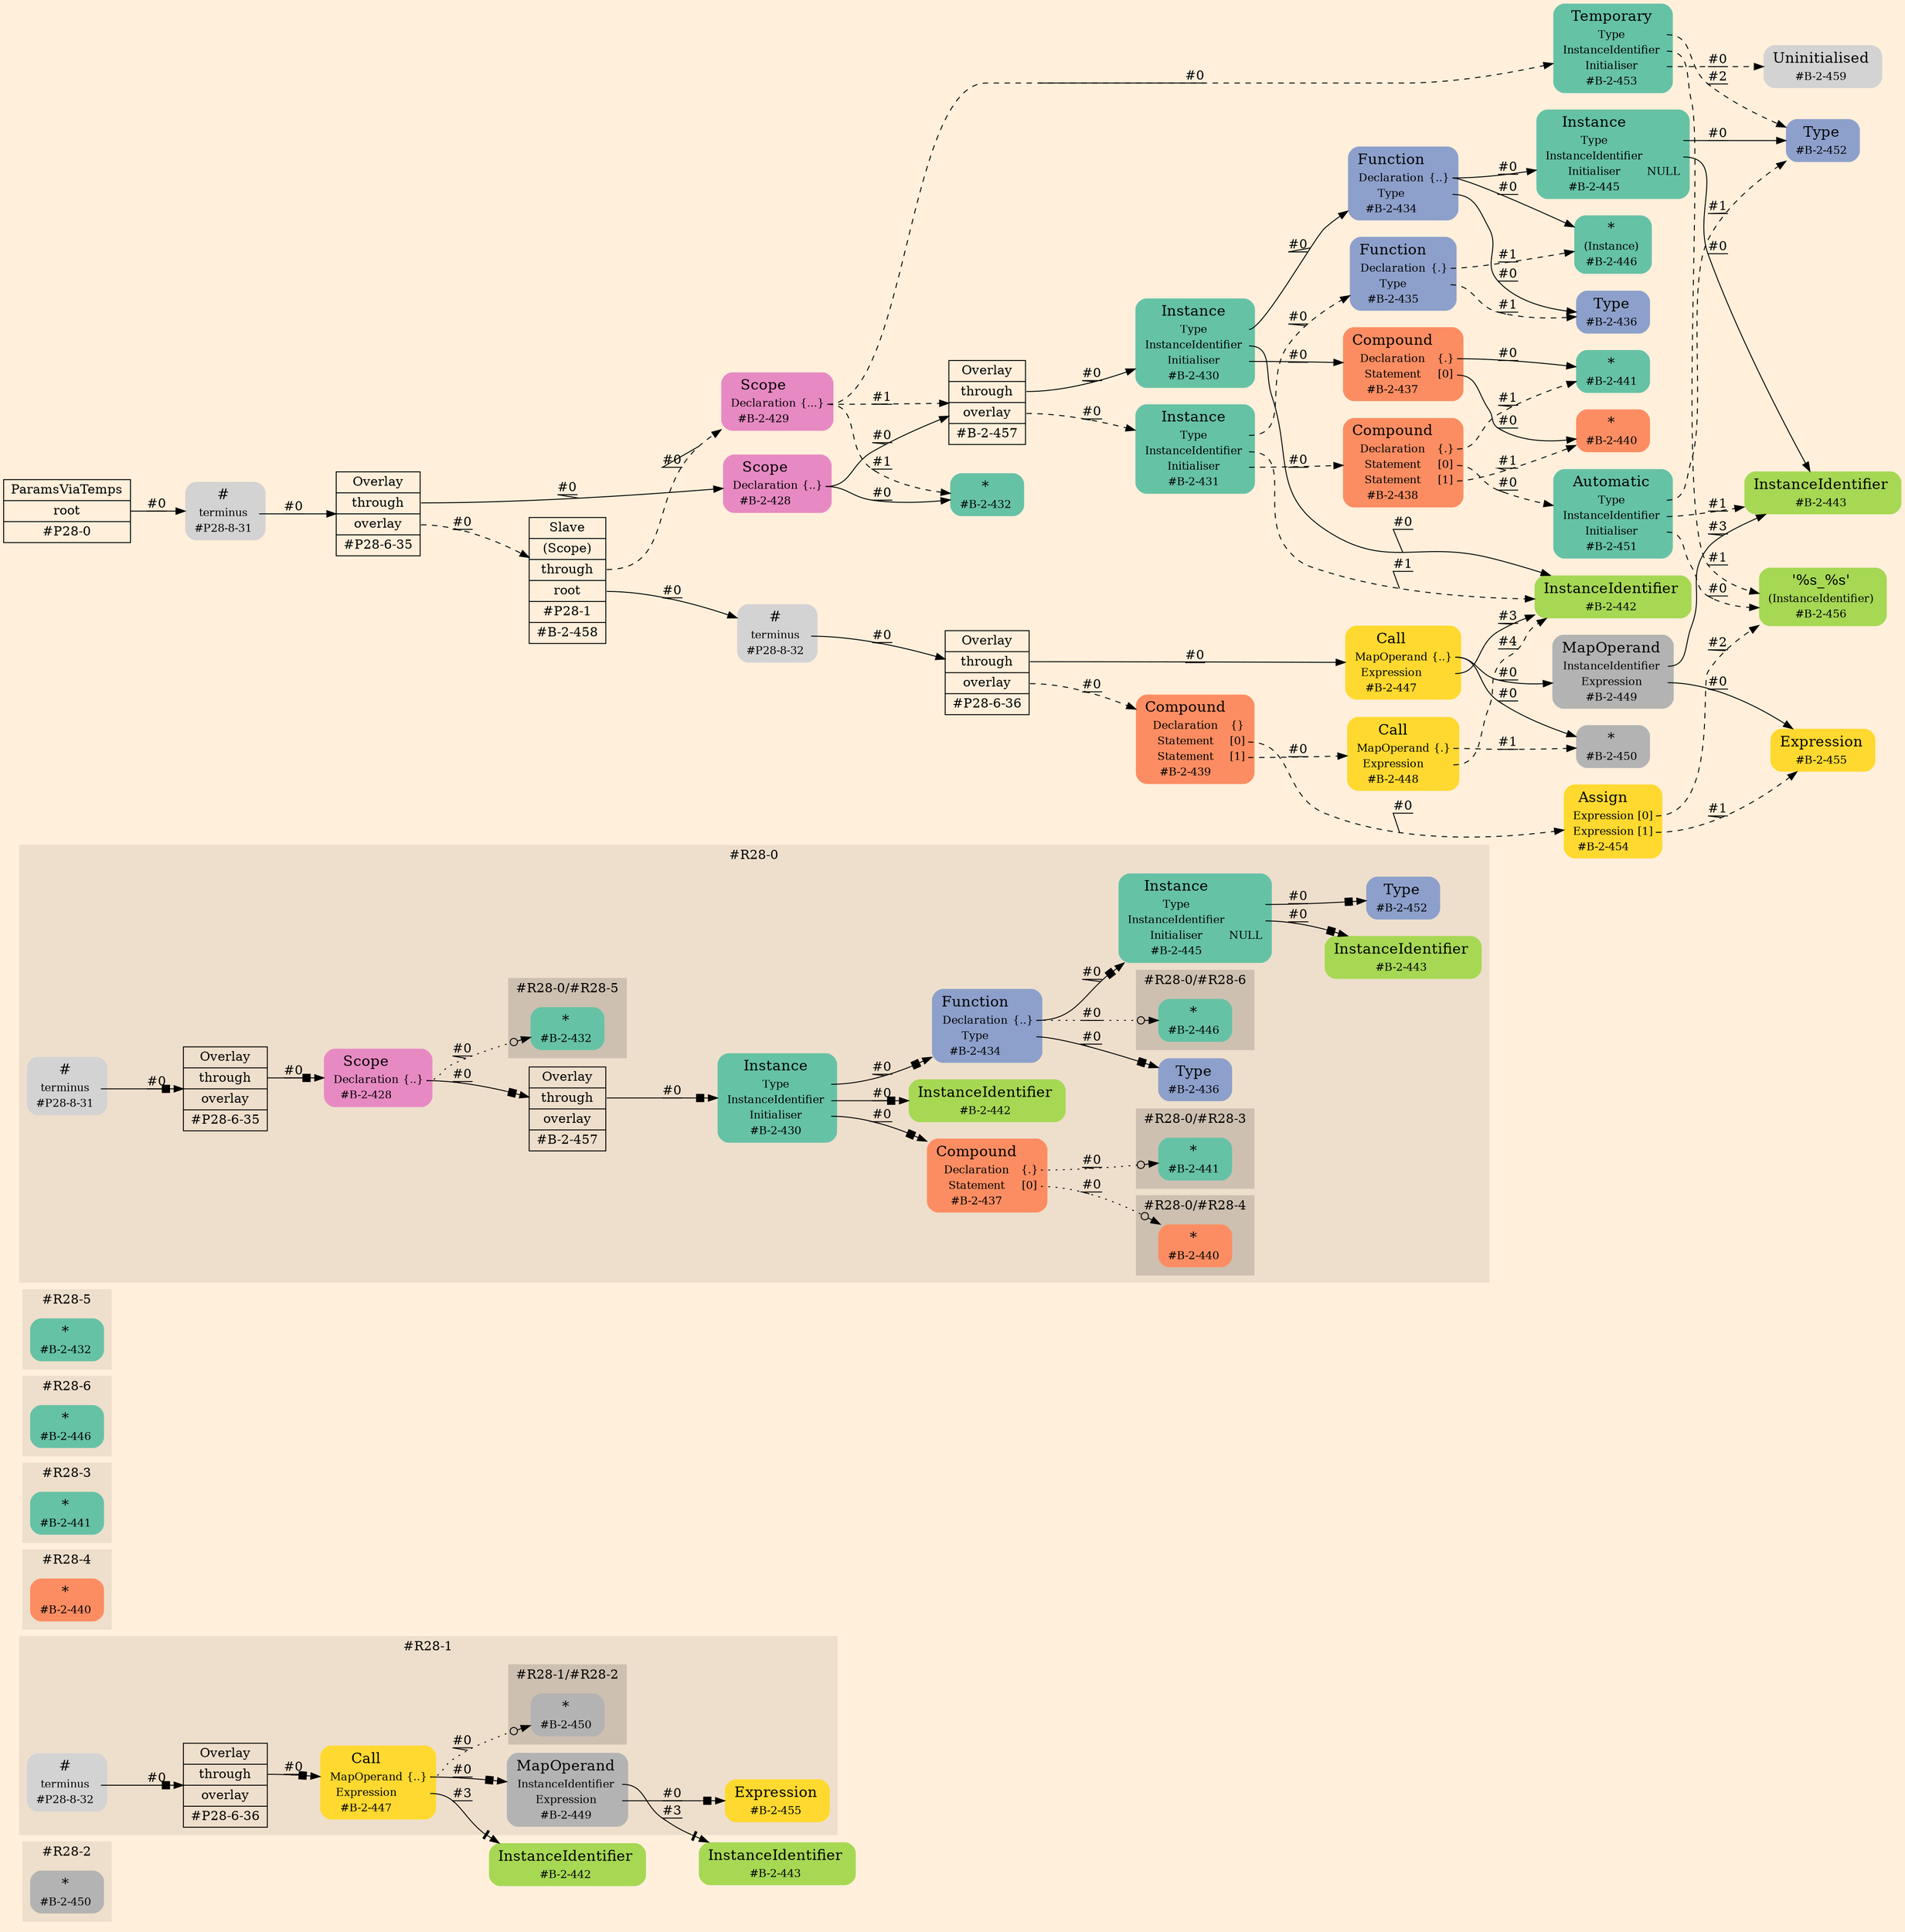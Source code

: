 digraph Inferno {
graph [
    rankdir = "LR"
    bgcolor = antiquewhite1
    color = black
    fontcolor = black
];
node [
];
// -------------------- figure #R28-2 --------------------
subgraph "cluster#R28-2" {
    label = "#R28-2"
    style = "filled"
    color = antiquewhite2
    "#R28-2/#B-2-450" [
        shape = "plaintext"
        fillcolor = "/set28/8"
        label = <<TABLE BORDER="0" CELLBORDER="0" CELLSPACING="0">
         <TR><TD><FONT POINT-SIZE="16.0">*</FONT></TD><TD></TD></TR>
         <TR><TD>#B-2-450</TD><TD PORT="port0"></TD></TR>
        </TABLE>>
        style = "rounded,filled"
        fontsize = "12"
    ];
    
}


// -------------------- figure #R28-1 --------------------
"#R28-1/#B-2-443" [
    shape = "plaintext"
    fillcolor = "/set28/5"
    label = <<TABLE BORDER="0" CELLBORDER="0" CELLSPACING="0">
     <TR><TD><FONT POINT-SIZE="16.0">InstanceIdentifier</FONT></TD><TD></TD></TR>
     <TR><TD>#B-2-443</TD><TD PORT="port0"></TD></TR>
    </TABLE>>
    style = "rounded,filled"
    fontsize = "12"
];

"#R28-1/#B-2-442" [
    shape = "plaintext"
    fillcolor = "/set28/5"
    label = <<TABLE BORDER="0" CELLBORDER="0" CELLSPACING="0">
     <TR><TD><FONT POINT-SIZE="16.0">InstanceIdentifier</FONT></TD><TD></TD></TR>
     <TR><TD>#B-2-442</TD><TD PORT="port0"></TD></TR>
    </TABLE>>
    style = "rounded,filled"
    fontsize = "12"
];

subgraph "cluster#R28-1" {
    label = "#R28-1"
    style = "filled"
    color = antiquewhite2
    "#R28-1/#B-2-447" [
        shape = "plaintext"
        fillcolor = "/set28/6"
        label = <<TABLE BORDER="0" CELLBORDER="0" CELLSPACING="0">
         <TR><TD><FONT POINT-SIZE="16.0">Call</FONT></TD><TD></TD></TR>
         <TR><TD>MapOperand</TD><TD PORT="port0">{..}</TD></TR>
         <TR><TD>Expression</TD><TD PORT="port1"></TD></TR>
         <TR><TD>#B-2-447</TD><TD PORT="port2"></TD></TR>
        </TABLE>>
        style = "rounded,filled"
        fontsize = "12"
    ];
    
    "#R28-1/#P28-8-32" [
        shape = "plaintext"
        label = <<TABLE BORDER="0" CELLBORDER="0" CELLSPACING="0">
         <TR><TD><FONT POINT-SIZE="16.0">#</FONT></TD><TD></TD></TR>
         <TR><TD>terminus</TD><TD PORT="port0"></TD></TR>
         <TR><TD>#P28-8-32</TD><TD PORT="port1"></TD></TR>
        </TABLE>>
        style = "rounded,filled"
        fontsize = "12"
    ];
    
    "#R28-1/#B-2-455" [
        shape = "plaintext"
        fillcolor = "/set28/6"
        label = <<TABLE BORDER="0" CELLBORDER="0" CELLSPACING="0">
         <TR><TD><FONT POINT-SIZE="16.0">Expression</FONT></TD><TD></TD></TR>
         <TR><TD>#B-2-455</TD><TD PORT="port0"></TD></TR>
        </TABLE>>
        style = "rounded,filled"
        fontsize = "12"
    ];
    
    "#R28-1/#B-2-449" [
        shape = "plaintext"
        fillcolor = "/set28/8"
        label = <<TABLE BORDER="0" CELLBORDER="0" CELLSPACING="0">
         <TR><TD><FONT POINT-SIZE="16.0">MapOperand</FONT></TD><TD></TD></TR>
         <TR><TD>InstanceIdentifier</TD><TD PORT="port0"></TD></TR>
         <TR><TD>Expression</TD><TD PORT="port1"></TD></TR>
         <TR><TD>#B-2-449</TD><TD PORT="port2"></TD></TR>
        </TABLE>>
        style = "rounded,filled"
        fontsize = "12"
    ];
    
    "#R28-1/#P28-6-36" [
        shape = "record"
        fillcolor = antiquewhite2
        label = "<fixed> Overlay | <port0> through | <port1> overlay | <port2> #P28-6-36"
        style = "filled"
        fontsize = "14"
        color = black
        fontcolor = black
    ];
    
    subgraph "cluster#R28-1/#R28-2" {
        label = "#R28-1/#R28-2"
        style = "filled"
        color = antiquewhite3
        "#R28-1/#0/#B-2-450" [
            shape = "plaintext"
            fillcolor = "/set28/8"
            label = <<TABLE BORDER="0" CELLBORDER="0" CELLSPACING="0">
             <TR><TD><FONT POINT-SIZE="16.0">*</FONT></TD><TD></TD></TR>
             <TR><TD>#B-2-450</TD><TD PORT="port0"></TD></TR>
            </TABLE>>
            style = "rounded,filled"
            fontsize = "12"
        ];
        
    }
    
}


// -------------------- figure #R28-4 --------------------
subgraph "cluster#R28-4" {
    label = "#R28-4"
    style = "filled"
    color = antiquewhite2
    "#R28-4/#B-2-440" [
        shape = "plaintext"
        fillcolor = "/set28/2"
        label = <<TABLE BORDER="0" CELLBORDER="0" CELLSPACING="0">
         <TR><TD><FONT POINT-SIZE="16.0">*</FONT></TD><TD></TD></TR>
         <TR><TD>#B-2-440</TD><TD PORT="port0"></TD></TR>
        </TABLE>>
        style = "rounded,filled"
        fontsize = "12"
    ];
    
}


// -------------------- figure #R28-3 --------------------
subgraph "cluster#R28-3" {
    label = "#R28-3"
    style = "filled"
    color = antiquewhite2
    "#R28-3/#B-2-441" [
        shape = "plaintext"
        fillcolor = "/set28/1"
        label = <<TABLE BORDER="0" CELLBORDER="0" CELLSPACING="0">
         <TR><TD><FONT POINT-SIZE="16.0">*</FONT></TD><TD></TD></TR>
         <TR><TD>#B-2-441</TD><TD PORT="port0"></TD></TR>
        </TABLE>>
        style = "rounded,filled"
        fontsize = "12"
    ];
    
}


// -------------------- figure #R28-6 --------------------
subgraph "cluster#R28-6" {
    label = "#R28-6"
    style = "filled"
    color = antiquewhite2
    "#R28-6/#B-2-446" [
        shape = "plaintext"
        fillcolor = "/set28/1"
        label = <<TABLE BORDER="0" CELLBORDER="0" CELLSPACING="0">
         <TR><TD><FONT POINT-SIZE="16.0">*</FONT></TD><TD></TD></TR>
         <TR><TD>#B-2-446</TD><TD PORT="port0"></TD></TR>
        </TABLE>>
        style = "rounded,filled"
        fontsize = "12"
    ];
    
}


// -------------------- figure #R28-5 --------------------
subgraph "cluster#R28-5" {
    label = "#R28-5"
    style = "filled"
    color = antiquewhite2
    "#R28-5/#B-2-432" [
        shape = "plaintext"
        fillcolor = "/set28/1"
        label = <<TABLE BORDER="0" CELLBORDER="0" CELLSPACING="0">
         <TR><TD><FONT POINT-SIZE="16.0">*</FONT></TD><TD></TD></TR>
         <TR><TD>#B-2-432</TD><TD PORT="port0"></TD></TR>
        </TABLE>>
        style = "rounded,filled"
        fontsize = "12"
    ];
    
}


// -------------------- figure #R28-0 --------------------
subgraph "cluster#R28-0" {
    label = "#R28-0"
    style = "filled"
    color = antiquewhite2
    "#R28-0/#B-2-452" [
        shape = "plaintext"
        fillcolor = "/set28/3"
        label = <<TABLE BORDER="0" CELLBORDER="0" CELLSPACING="0">
         <TR><TD><FONT POINT-SIZE="16.0">Type</FONT></TD><TD></TD></TR>
         <TR><TD>#B-2-452</TD><TD PORT="port0"></TD></TR>
        </TABLE>>
        style = "rounded,filled"
        fontsize = "12"
    ];
    
    "#R28-0/#B-2-443" [
        shape = "plaintext"
        fillcolor = "/set28/5"
        label = <<TABLE BORDER="0" CELLBORDER="0" CELLSPACING="0">
         <TR><TD><FONT POINT-SIZE="16.0">InstanceIdentifier</FONT></TD><TD></TD></TR>
         <TR><TD>#B-2-443</TD><TD PORT="port0"></TD></TR>
        </TABLE>>
        style = "rounded,filled"
        fontsize = "12"
    ];
    
    "#R28-0/#B-2-430" [
        shape = "plaintext"
        fillcolor = "/set28/1"
        label = <<TABLE BORDER="0" CELLBORDER="0" CELLSPACING="0">
         <TR><TD><FONT POINT-SIZE="16.0">Instance</FONT></TD><TD></TD></TR>
         <TR><TD>Type</TD><TD PORT="port0"></TD></TR>
         <TR><TD>InstanceIdentifier</TD><TD PORT="port1"></TD></TR>
         <TR><TD>Initialiser</TD><TD PORT="port2"></TD></TR>
         <TR><TD>#B-2-430</TD><TD PORT="port3"></TD></TR>
        </TABLE>>
        style = "rounded,filled"
        fontsize = "12"
    ];
    
    "#R28-0/#P28-8-31" [
        shape = "plaintext"
        label = <<TABLE BORDER="0" CELLBORDER="0" CELLSPACING="0">
         <TR><TD><FONT POINT-SIZE="16.0">#</FONT></TD><TD></TD></TR>
         <TR><TD>terminus</TD><TD PORT="port0"></TD></TR>
         <TR><TD>#P28-8-31</TD><TD PORT="port1"></TD></TR>
        </TABLE>>
        style = "rounded,filled"
        fontsize = "12"
    ];
    
    "#R28-0/#B-2-457" [
        shape = "record"
        fillcolor = antiquewhite2
        label = "<fixed> Overlay | <port0> through | <port1> overlay | <port2> #B-2-457"
        style = "filled"
        fontsize = "14"
        color = black
        fontcolor = black
    ];
    
    "#R28-0/#P28-6-35" [
        shape = "record"
        fillcolor = antiquewhite2
        label = "<fixed> Overlay | <port0> through | <port1> overlay | <port2> #P28-6-35"
        style = "filled"
        fontsize = "14"
        color = black
        fontcolor = black
    ];
    
    "#R28-0/#B-2-442" [
        shape = "plaintext"
        fillcolor = "/set28/5"
        label = <<TABLE BORDER="0" CELLBORDER="0" CELLSPACING="0">
         <TR><TD><FONT POINT-SIZE="16.0">InstanceIdentifier</FONT></TD><TD></TD></TR>
         <TR><TD>#B-2-442</TD><TD PORT="port0"></TD></TR>
        </TABLE>>
        style = "rounded,filled"
        fontsize = "12"
    ];
    
    "#R28-0/#B-2-437" [
        shape = "plaintext"
        fillcolor = "/set28/2"
        label = <<TABLE BORDER="0" CELLBORDER="0" CELLSPACING="0">
         <TR><TD><FONT POINT-SIZE="16.0">Compound</FONT></TD><TD></TD></TR>
         <TR><TD>Declaration</TD><TD PORT="port0">{.}</TD></TR>
         <TR><TD>Statement</TD><TD PORT="port1">[0]</TD></TR>
         <TR><TD>#B-2-437</TD><TD PORT="port2"></TD></TR>
        </TABLE>>
        style = "rounded,filled"
        fontsize = "12"
    ];
    
    "#R28-0/#B-2-428" [
        shape = "plaintext"
        fillcolor = "/set28/4"
        label = <<TABLE BORDER="0" CELLBORDER="0" CELLSPACING="0">
         <TR><TD><FONT POINT-SIZE="16.0">Scope</FONT></TD><TD></TD></TR>
         <TR><TD>Declaration</TD><TD PORT="port0">{..}</TD></TR>
         <TR><TD>#B-2-428</TD><TD PORT="port1"></TD></TR>
        </TABLE>>
        style = "rounded,filled"
        fontsize = "12"
    ];
    
    "#R28-0/#B-2-434" [
        shape = "plaintext"
        fillcolor = "/set28/3"
        label = <<TABLE BORDER="0" CELLBORDER="0" CELLSPACING="0">
         <TR><TD><FONT POINT-SIZE="16.0">Function</FONT></TD><TD></TD></TR>
         <TR><TD>Declaration</TD><TD PORT="port0">{..}</TD></TR>
         <TR><TD>Type</TD><TD PORT="port1"></TD></TR>
         <TR><TD>#B-2-434</TD><TD PORT="port2"></TD></TR>
        </TABLE>>
        style = "rounded,filled"
        fontsize = "12"
    ];
    
    "#R28-0/#B-2-436" [
        shape = "plaintext"
        fillcolor = "/set28/3"
        label = <<TABLE BORDER="0" CELLBORDER="0" CELLSPACING="0">
         <TR><TD><FONT POINT-SIZE="16.0">Type</FONT></TD><TD></TD></TR>
         <TR><TD>#B-2-436</TD><TD PORT="port0"></TD></TR>
        </TABLE>>
        style = "rounded,filled"
        fontsize = "12"
    ];
    
    "#R28-0/#B-2-445" [
        shape = "plaintext"
        fillcolor = "/set28/1"
        label = <<TABLE BORDER="0" CELLBORDER="0" CELLSPACING="0">
         <TR><TD><FONT POINT-SIZE="16.0">Instance</FONT></TD><TD></TD></TR>
         <TR><TD>Type</TD><TD PORT="port0"></TD></TR>
         <TR><TD>InstanceIdentifier</TD><TD PORT="port1"></TD></TR>
         <TR><TD>Initialiser</TD><TD PORT="port2">NULL</TD></TR>
         <TR><TD>#B-2-445</TD><TD PORT="port3"></TD></TR>
        </TABLE>>
        style = "rounded,filled"
        fontsize = "12"
    ];
    
    subgraph "cluster#R28-0/#R28-5" {
        label = "#R28-0/#R28-5"
        style = "filled"
        color = antiquewhite3
        "#R28-0/#0/#B-2-432" [
            shape = "plaintext"
            fillcolor = "/set28/1"
            label = <<TABLE BORDER="0" CELLBORDER="0" CELLSPACING="0">
             <TR><TD><FONT POINT-SIZE="16.0">*</FONT></TD><TD></TD></TR>
             <TR><TD>#B-2-432</TD><TD PORT="port0"></TD></TR>
            </TABLE>>
            style = "rounded,filled"
            fontsize = "12"
        ];
        
    }
    
    subgraph "cluster#R28-0/#R28-6" {
        label = "#R28-0/#R28-6"
        style = "filled"
        color = antiquewhite3
        "#R28-0/#0/#B-2-446" [
            shape = "plaintext"
            fillcolor = "/set28/1"
            label = <<TABLE BORDER="0" CELLBORDER="0" CELLSPACING="0">
             <TR><TD><FONT POINT-SIZE="16.0">*</FONT></TD><TD></TD></TR>
             <TR><TD>#B-2-446</TD><TD PORT="port0"></TD></TR>
            </TABLE>>
            style = "rounded,filled"
            fontsize = "12"
        ];
        
    }
    
    subgraph "cluster#R28-0/#R28-3" {
        label = "#R28-0/#R28-3"
        style = "filled"
        color = antiquewhite3
        "#R28-0/#0/#B-2-441" [
            shape = "plaintext"
            fillcolor = "/set28/1"
            label = <<TABLE BORDER="0" CELLBORDER="0" CELLSPACING="0">
             <TR><TD><FONT POINT-SIZE="16.0">*</FONT></TD><TD></TD></TR>
             <TR><TD>#B-2-441</TD><TD PORT="port0"></TD></TR>
            </TABLE>>
            style = "rounded,filled"
            fontsize = "12"
        ];
        
    }
    
    subgraph "cluster#R28-0/#R28-4" {
        label = "#R28-0/#R28-4"
        style = "filled"
        color = antiquewhite3
        "#R28-0/#0/#B-2-440" [
            shape = "plaintext"
            fillcolor = "/set28/2"
            label = <<TABLE BORDER="0" CELLBORDER="0" CELLSPACING="0">
             <TR><TD><FONT POINT-SIZE="16.0">*</FONT></TD><TD></TD></TR>
             <TR><TD>#B-2-440</TD><TD PORT="port0"></TD></TR>
            </TABLE>>
            style = "rounded,filled"
            fontsize = "12"
        ];
        
    }
    
}


// -------------------- transformation figure --------------------
"CR#P28-0" [
    shape = "record"
    fillcolor = antiquewhite1
    label = "<fixed> ParamsViaTemps | <port0> root | <port1> #P28-0"
    style = "filled"
    fontsize = "14"
    color = black
    fontcolor = black
];

"#P28-8-31" [
    shape = "plaintext"
    label = <<TABLE BORDER="0" CELLBORDER="0" CELLSPACING="0">
     <TR><TD><FONT POINT-SIZE="16.0">#</FONT></TD><TD></TD></TR>
     <TR><TD>terminus</TD><TD PORT="port0"></TD></TR>
     <TR><TD>#P28-8-31</TD><TD PORT="port1"></TD></TR>
    </TABLE>>
    style = "rounded,filled"
    fontsize = "12"
];

"#P28-6-35" [
    shape = "record"
    fillcolor = antiquewhite1
    label = "<fixed> Overlay | <port0> through | <port1> overlay | <port2> #P28-6-35"
    style = "filled"
    fontsize = "14"
    color = black
    fontcolor = black
];

"#B-2-428" [
    shape = "plaintext"
    fillcolor = "/set28/4"
    label = <<TABLE BORDER="0" CELLBORDER="0" CELLSPACING="0">
     <TR><TD><FONT POINT-SIZE="16.0">Scope</FONT></TD><TD></TD></TR>
     <TR><TD>Declaration</TD><TD PORT="port0">{..}</TD></TR>
     <TR><TD>#B-2-428</TD><TD PORT="port1"></TD></TR>
    </TABLE>>
    style = "rounded,filled"
    fontsize = "12"
];

"#B-2-432" [
    shape = "plaintext"
    fillcolor = "/set28/1"
    label = <<TABLE BORDER="0" CELLBORDER="0" CELLSPACING="0">
     <TR><TD><FONT POINT-SIZE="16.0">*</FONT></TD><TD></TD></TR>
     <TR><TD>#B-2-432</TD><TD PORT="port0"></TD></TR>
    </TABLE>>
    style = "rounded,filled"
    fontsize = "12"
];

"#B-2-457" [
    shape = "record"
    fillcolor = antiquewhite1
    label = "<fixed> Overlay | <port0> through | <port1> overlay | <port2> #B-2-457"
    style = "filled"
    fontsize = "14"
    color = black
    fontcolor = black
];

"#B-2-430" [
    shape = "plaintext"
    fillcolor = "/set28/1"
    label = <<TABLE BORDER="0" CELLBORDER="0" CELLSPACING="0">
     <TR><TD><FONT POINT-SIZE="16.0">Instance</FONT></TD><TD></TD></TR>
     <TR><TD>Type</TD><TD PORT="port0"></TD></TR>
     <TR><TD>InstanceIdentifier</TD><TD PORT="port1"></TD></TR>
     <TR><TD>Initialiser</TD><TD PORT="port2"></TD></TR>
     <TR><TD>#B-2-430</TD><TD PORT="port3"></TD></TR>
    </TABLE>>
    style = "rounded,filled"
    fontsize = "12"
];

"#B-2-434" [
    shape = "plaintext"
    fillcolor = "/set28/3"
    label = <<TABLE BORDER="0" CELLBORDER="0" CELLSPACING="0">
     <TR><TD><FONT POINT-SIZE="16.0">Function</FONT></TD><TD></TD></TR>
     <TR><TD>Declaration</TD><TD PORT="port0">{..}</TD></TR>
     <TR><TD>Type</TD><TD PORT="port1"></TD></TR>
     <TR><TD>#B-2-434</TD><TD PORT="port2"></TD></TR>
    </TABLE>>
    style = "rounded,filled"
    fontsize = "12"
];

"#B-2-446" [
    shape = "plaintext"
    fillcolor = "/set28/1"
    label = <<TABLE BORDER="0" CELLBORDER="0" CELLSPACING="0">
     <TR><TD><FONT POINT-SIZE="16.0">*</FONT></TD><TD></TD></TR>
     <TR><TD>(Instance)</TD><TD PORT="port0"></TD></TR>
     <TR><TD>#B-2-446</TD><TD PORT="port1"></TD></TR>
    </TABLE>>
    style = "rounded,filled"
    fontsize = "12"
];

"#B-2-445" [
    shape = "plaintext"
    fillcolor = "/set28/1"
    label = <<TABLE BORDER="0" CELLBORDER="0" CELLSPACING="0">
     <TR><TD><FONT POINT-SIZE="16.0">Instance</FONT></TD><TD></TD></TR>
     <TR><TD>Type</TD><TD PORT="port0"></TD></TR>
     <TR><TD>InstanceIdentifier</TD><TD PORT="port1"></TD></TR>
     <TR><TD>Initialiser</TD><TD PORT="port2">NULL</TD></TR>
     <TR><TD>#B-2-445</TD><TD PORT="port3"></TD></TR>
    </TABLE>>
    style = "rounded,filled"
    fontsize = "12"
];

"#B-2-452" [
    shape = "plaintext"
    fillcolor = "/set28/3"
    label = <<TABLE BORDER="0" CELLBORDER="0" CELLSPACING="0">
     <TR><TD><FONT POINT-SIZE="16.0">Type</FONT></TD><TD></TD></TR>
     <TR><TD>#B-2-452</TD><TD PORT="port0"></TD></TR>
    </TABLE>>
    style = "rounded,filled"
    fontsize = "12"
];

"#B-2-443" [
    shape = "plaintext"
    fillcolor = "/set28/5"
    label = <<TABLE BORDER="0" CELLBORDER="0" CELLSPACING="0">
     <TR><TD><FONT POINT-SIZE="16.0">InstanceIdentifier</FONT></TD><TD></TD></TR>
     <TR><TD>#B-2-443</TD><TD PORT="port0"></TD></TR>
    </TABLE>>
    style = "rounded,filled"
    fontsize = "12"
];

"#B-2-436" [
    shape = "plaintext"
    fillcolor = "/set28/3"
    label = <<TABLE BORDER="0" CELLBORDER="0" CELLSPACING="0">
     <TR><TD><FONT POINT-SIZE="16.0">Type</FONT></TD><TD></TD></TR>
     <TR><TD>#B-2-436</TD><TD PORT="port0"></TD></TR>
    </TABLE>>
    style = "rounded,filled"
    fontsize = "12"
];

"#B-2-442" [
    shape = "plaintext"
    fillcolor = "/set28/5"
    label = <<TABLE BORDER="0" CELLBORDER="0" CELLSPACING="0">
     <TR><TD><FONT POINT-SIZE="16.0">InstanceIdentifier</FONT></TD><TD></TD></TR>
     <TR><TD>#B-2-442</TD><TD PORT="port0"></TD></TR>
    </TABLE>>
    style = "rounded,filled"
    fontsize = "12"
];

"#B-2-437" [
    shape = "plaintext"
    fillcolor = "/set28/2"
    label = <<TABLE BORDER="0" CELLBORDER="0" CELLSPACING="0">
     <TR><TD><FONT POINT-SIZE="16.0">Compound</FONT></TD><TD></TD></TR>
     <TR><TD>Declaration</TD><TD PORT="port0">{.}</TD></TR>
     <TR><TD>Statement</TD><TD PORT="port1">[0]</TD></TR>
     <TR><TD>#B-2-437</TD><TD PORT="port2"></TD></TR>
    </TABLE>>
    style = "rounded,filled"
    fontsize = "12"
];

"#B-2-441" [
    shape = "plaintext"
    fillcolor = "/set28/1"
    label = <<TABLE BORDER="0" CELLBORDER="0" CELLSPACING="0">
     <TR><TD><FONT POINT-SIZE="16.0">*</FONT></TD><TD></TD></TR>
     <TR><TD>#B-2-441</TD><TD PORT="port0"></TD></TR>
    </TABLE>>
    style = "rounded,filled"
    fontsize = "12"
];

"#B-2-440" [
    shape = "plaintext"
    fillcolor = "/set28/2"
    label = <<TABLE BORDER="0" CELLBORDER="0" CELLSPACING="0">
     <TR><TD><FONT POINT-SIZE="16.0">*</FONT></TD><TD></TD></TR>
     <TR><TD>#B-2-440</TD><TD PORT="port0"></TD></TR>
    </TABLE>>
    style = "rounded,filled"
    fontsize = "12"
];

"#B-2-431" [
    shape = "plaintext"
    fillcolor = "/set28/1"
    label = <<TABLE BORDER="0" CELLBORDER="0" CELLSPACING="0">
     <TR><TD><FONT POINT-SIZE="16.0">Instance</FONT></TD><TD></TD></TR>
     <TR><TD>Type</TD><TD PORT="port0"></TD></TR>
     <TR><TD>InstanceIdentifier</TD><TD PORT="port1"></TD></TR>
     <TR><TD>Initialiser</TD><TD PORT="port2"></TD></TR>
     <TR><TD>#B-2-431</TD><TD PORT="port3"></TD></TR>
    </TABLE>>
    style = "rounded,filled"
    fontsize = "12"
];

"#B-2-435" [
    shape = "plaintext"
    fillcolor = "/set28/3"
    label = <<TABLE BORDER="0" CELLBORDER="0" CELLSPACING="0">
     <TR><TD><FONT POINT-SIZE="16.0">Function</FONT></TD><TD></TD></TR>
     <TR><TD>Declaration</TD><TD PORT="port0">{.}</TD></TR>
     <TR><TD>Type</TD><TD PORT="port1"></TD></TR>
     <TR><TD>#B-2-435</TD><TD PORT="port2"></TD></TR>
    </TABLE>>
    style = "rounded,filled"
    fontsize = "12"
];

"#B-2-438" [
    shape = "plaintext"
    fillcolor = "/set28/2"
    label = <<TABLE BORDER="0" CELLBORDER="0" CELLSPACING="0">
     <TR><TD><FONT POINT-SIZE="16.0">Compound</FONT></TD><TD></TD></TR>
     <TR><TD>Declaration</TD><TD PORT="port0">{.}</TD></TR>
     <TR><TD>Statement</TD><TD PORT="port1">[0]</TD></TR>
     <TR><TD>Statement</TD><TD PORT="port2">[1]</TD></TR>
     <TR><TD>#B-2-438</TD><TD PORT="port3"></TD></TR>
    </TABLE>>
    style = "rounded,filled"
    fontsize = "12"
];

"#B-2-451" [
    shape = "plaintext"
    fillcolor = "/set28/1"
    label = <<TABLE BORDER="0" CELLBORDER="0" CELLSPACING="0">
     <TR><TD><FONT POINT-SIZE="16.0">Automatic</FONT></TD><TD></TD></TR>
     <TR><TD>Type</TD><TD PORT="port0"></TD></TR>
     <TR><TD>InstanceIdentifier</TD><TD PORT="port1"></TD></TR>
     <TR><TD>Initialiser</TD><TD PORT="port2"></TD></TR>
     <TR><TD>#B-2-451</TD><TD PORT="port3"></TD></TR>
    </TABLE>>
    style = "rounded,filled"
    fontsize = "12"
];

"#B-2-456" [
    shape = "plaintext"
    fillcolor = "/set28/5"
    label = <<TABLE BORDER="0" CELLBORDER="0" CELLSPACING="0">
     <TR><TD><FONT POINT-SIZE="16.0">'%s_%s'</FONT></TD><TD></TD></TR>
     <TR><TD>(InstanceIdentifier)</TD><TD PORT="port0"></TD></TR>
     <TR><TD>#B-2-456</TD><TD PORT="port1"></TD></TR>
    </TABLE>>
    style = "rounded,filled"
    fontsize = "12"
];

"#B-2-458" [
    shape = "record"
    fillcolor = antiquewhite1
    label = "<fixed> Slave | <port0> (Scope) | <port1> through | <port2> root | <port3> #P28-1 | <port4> #B-2-458"
    style = "filled"
    fontsize = "14"
    color = black
    fontcolor = black
];

"#B-2-429" [
    shape = "plaintext"
    fillcolor = "/set28/4"
    label = <<TABLE BORDER="0" CELLBORDER="0" CELLSPACING="0">
     <TR><TD><FONT POINT-SIZE="16.0">Scope</FONT></TD><TD></TD></TR>
     <TR><TD>Declaration</TD><TD PORT="port0">{...}</TD></TR>
     <TR><TD>#B-2-429</TD><TD PORT="port1"></TD></TR>
    </TABLE>>
    style = "rounded,filled"
    fontsize = "12"
];

"#B-2-453" [
    shape = "plaintext"
    fillcolor = "/set28/1"
    label = <<TABLE BORDER="0" CELLBORDER="0" CELLSPACING="0">
     <TR><TD><FONT POINT-SIZE="16.0">Temporary</FONT></TD><TD></TD></TR>
     <TR><TD>Type</TD><TD PORT="port0"></TD></TR>
     <TR><TD>InstanceIdentifier</TD><TD PORT="port1"></TD></TR>
     <TR><TD>Initialiser</TD><TD PORT="port2"></TD></TR>
     <TR><TD>#B-2-453</TD><TD PORT="port3"></TD></TR>
    </TABLE>>
    style = "rounded,filled"
    fontsize = "12"
];

"#B-2-459" [
    shape = "plaintext"
    label = <<TABLE BORDER="0" CELLBORDER="0" CELLSPACING="0">
     <TR><TD><FONT POINT-SIZE="16.0">Uninitialised</FONT></TD><TD></TD></TR>
     <TR><TD>#B-2-459</TD><TD PORT="port0"></TD></TR>
    </TABLE>>
    style = "rounded,filled"
    fontsize = "12"
];

"#P28-8-32" [
    shape = "plaintext"
    label = <<TABLE BORDER="0" CELLBORDER="0" CELLSPACING="0">
     <TR><TD><FONT POINT-SIZE="16.0">#</FONT></TD><TD></TD></TR>
     <TR><TD>terminus</TD><TD PORT="port0"></TD></TR>
     <TR><TD>#P28-8-32</TD><TD PORT="port1"></TD></TR>
    </TABLE>>
    style = "rounded,filled"
    fontsize = "12"
];

"#P28-6-36" [
    shape = "record"
    fillcolor = antiquewhite1
    label = "<fixed> Overlay | <port0> through | <port1> overlay | <port2> #P28-6-36"
    style = "filled"
    fontsize = "14"
    color = black
    fontcolor = black
];

"#B-2-447" [
    shape = "plaintext"
    fillcolor = "/set28/6"
    label = <<TABLE BORDER="0" CELLBORDER="0" CELLSPACING="0">
     <TR><TD><FONT POINT-SIZE="16.0">Call</FONT></TD><TD></TD></TR>
     <TR><TD>MapOperand</TD><TD PORT="port0">{..}</TD></TR>
     <TR><TD>Expression</TD><TD PORT="port1"></TD></TR>
     <TR><TD>#B-2-447</TD><TD PORT="port2"></TD></TR>
    </TABLE>>
    style = "rounded,filled"
    fontsize = "12"
];

"#B-2-450" [
    shape = "plaintext"
    fillcolor = "/set28/8"
    label = <<TABLE BORDER="0" CELLBORDER="0" CELLSPACING="0">
     <TR><TD><FONT POINT-SIZE="16.0">*</FONT></TD><TD></TD></TR>
     <TR><TD>#B-2-450</TD><TD PORT="port0"></TD></TR>
    </TABLE>>
    style = "rounded,filled"
    fontsize = "12"
];

"#B-2-449" [
    shape = "plaintext"
    fillcolor = "/set28/8"
    label = <<TABLE BORDER="0" CELLBORDER="0" CELLSPACING="0">
     <TR><TD><FONT POINT-SIZE="16.0">MapOperand</FONT></TD><TD></TD></TR>
     <TR><TD>InstanceIdentifier</TD><TD PORT="port0"></TD></TR>
     <TR><TD>Expression</TD><TD PORT="port1"></TD></TR>
     <TR><TD>#B-2-449</TD><TD PORT="port2"></TD></TR>
    </TABLE>>
    style = "rounded,filled"
    fontsize = "12"
];

"#B-2-455" [
    shape = "plaintext"
    fillcolor = "/set28/6"
    label = <<TABLE BORDER="0" CELLBORDER="0" CELLSPACING="0">
     <TR><TD><FONT POINT-SIZE="16.0">Expression</FONT></TD><TD></TD></TR>
     <TR><TD>#B-2-455</TD><TD PORT="port0"></TD></TR>
    </TABLE>>
    style = "rounded,filled"
    fontsize = "12"
];

"#B-2-439" [
    shape = "plaintext"
    fillcolor = "/set28/2"
    label = <<TABLE BORDER="0" CELLBORDER="0" CELLSPACING="0">
     <TR><TD><FONT POINT-SIZE="16.0">Compound</FONT></TD><TD></TD></TR>
     <TR><TD>Declaration</TD><TD PORT="port0">{}</TD></TR>
     <TR><TD>Statement</TD><TD PORT="port1">[0]</TD></TR>
     <TR><TD>Statement</TD><TD PORT="port2">[1]</TD></TR>
     <TR><TD>#B-2-439</TD><TD PORT="port3"></TD></TR>
    </TABLE>>
    style = "rounded,filled"
    fontsize = "12"
];

"#B-2-454" [
    shape = "plaintext"
    fillcolor = "/set28/6"
    label = <<TABLE BORDER="0" CELLBORDER="0" CELLSPACING="0">
     <TR><TD><FONT POINT-SIZE="16.0">Assign</FONT></TD><TD></TD></TR>
     <TR><TD>Expression</TD><TD PORT="port0">[0]</TD></TR>
     <TR><TD>Expression</TD><TD PORT="port1">[1]</TD></TR>
     <TR><TD>#B-2-454</TD><TD PORT="port2"></TD></TR>
    </TABLE>>
    style = "rounded,filled"
    fontsize = "12"
];

"#B-2-448" [
    shape = "plaintext"
    fillcolor = "/set28/6"
    label = <<TABLE BORDER="0" CELLBORDER="0" CELLSPACING="0">
     <TR><TD><FONT POINT-SIZE="16.0">Call</FONT></TD><TD></TD></TR>
     <TR><TD>MapOperand</TD><TD PORT="port0">{.}</TD></TR>
     <TR><TD>Expression</TD><TD PORT="port1"></TD></TR>
     <TR><TD>#B-2-448</TD><TD PORT="port2"></TD></TR>
    </TABLE>>
    style = "rounded,filled"
    fontsize = "12"
];



// -------------------- links --------------------
// links for block CR#P28-0
"CR#P28-0":port0 -> "#P28-8-31" [
    style="solid"
    label = "#0"
    decorate = true
    color = black
    fontcolor = black
];

// links for block #P28-8-31
"#P28-8-31":port0 -> "#P28-6-35" [
    style="solid"
    label = "#0"
    decorate = true
    color = black
    fontcolor = black
];

// links for block #P28-6-35
"#P28-6-35":port0 -> "#B-2-428" [
    style="solid"
    label = "#0"
    decorate = true
    color = black
    fontcolor = black
];

"#P28-6-35":port1 -> "#B-2-458" [
    style="dashed"
    label = "#0"
    decorate = true
    color = black
    fontcolor = black
];

// links for block #B-2-428
"#B-2-428":port0 -> "#B-2-432" [
    style="solid"
    label = "#0"
    decorate = true
    color = black
    fontcolor = black
];

"#B-2-428":port0 -> "#B-2-457" [
    style="solid"
    label = "#0"
    decorate = true
    color = black
    fontcolor = black
];

// links for block #B-2-432
// links for block #B-2-457
"#B-2-457":port0 -> "#B-2-430" [
    style="solid"
    label = "#0"
    decorate = true
    color = black
    fontcolor = black
];

"#B-2-457":port1 -> "#B-2-431" [
    style="dashed"
    label = "#0"
    decorate = true
    color = black
    fontcolor = black
];

// links for block #B-2-430
"#B-2-430":port0 -> "#B-2-434" [
    style="solid"
    label = "#0"
    decorate = true
    color = black
    fontcolor = black
];

"#B-2-430":port1 -> "#B-2-442" [
    style="solid"
    label = "#0"
    decorate = true
    color = black
    fontcolor = black
];

"#B-2-430":port2 -> "#B-2-437" [
    style="solid"
    label = "#0"
    decorate = true
    color = black
    fontcolor = black
];

// links for block #B-2-434
"#B-2-434":port0 -> "#B-2-446" [
    style="solid"
    label = "#0"
    decorate = true
    color = black
    fontcolor = black
];

"#B-2-434":port0 -> "#B-2-445" [
    style="solid"
    label = "#0"
    decorate = true
    color = black
    fontcolor = black
];

"#B-2-434":port1 -> "#B-2-436" [
    style="solid"
    label = "#0"
    decorate = true
    color = black
    fontcolor = black
];

// links for block #B-2-446
// links for block #B-2-445
"#B-2-445":port0 -> "#B-2-452" [
    style="solid"
    label = "#0"
    decorate = true
    color = black
    fontcolor = black
];

"#B-2-445":port1 -> "#B-2-443" [
    style="solid"
    label = "#0"
    decorate = true
    color = black
    fontcolor = black
];

// links for block #B-2-452
// links for block #B-2-443
// links for block #B-2-436
// links for block #B-2-442
// links for block #B-2-437
"#B-2-437":port0 -> "#B-2-441" [
    style="solid"
    label = "#0"
    decorate = true
    color = black
    fontcolor = black
];

"#B-2-437":port1 -> "#B-2-440" [
    style="solid"
    label = "#0"
    decorate = true
    color = black
    fontcolor = black
];

// links for block #B-2-441
// links for block #B-2-440
// links for block #B-2-431
"#B-2-431":port0 -> "#B-2-435" [
    style="dashed"
    label = "#0"
    decorate = true
    color = black
    fontcolor = black
];

"#B-2-431":port1 -> "#B-2-442" [
    style="dashed"
    label = "#1"
    decorate = true
    color = black
    fontcolor = black
];

"#B-2-431":port2 -> "#B-2-438" [
    style="dashed"
    label = "#0"
    decorate = true
    color = black
    fontcolor = black
];

// links for block #B-2-435
"#B-2-435":port0 -> "#B-2-446" [
    style="dashed"
    label = "#1"
    decorate = true
    color = black
    fontcolor = black
];

"#B-2-435":port1 -> "#B-2-436" [
    style="dashed"
    label = "#1"
    decorate = true
    color = black
    fontcolor = black
];

// links for block #B-2-438
"#B-2-438":port0 -> "#B-2-441" [
    style="dashed"
    label = "#1"
    decorate = true
    color = black
    fontcolor = black
];

"#B-2-438":port1 -> "#B-2-451" [
    style="dashed"
    label = "#0"
    decorate = true
    color = black
    fontcolor = black
];

"#B-2-438":port2 -> "#B-2-440" [
    style="dashed"
    label = "#1"
    decorate = true
    color = black
    fontcolor = black
];

// links for block #B-2-451
"#B-2-451":port0 -> "#B-2-452" [
    style="dashed"
    label = "#1"
    decorate = true
    color = black
    fontcolor = black
];

"#B-2-451":port1 -> "#B-2-443" [
    style="dashed"
    label = "#1"
    decorate = true
    color = black
    fontcolor = black
];

"#B-2-451":port2 -> "#B-2-456" [
    style="dashed"
    label = "#0"
    decorate = true
    color = black
    fontcolor = black
];

// links for block #B-2-456
// links for block #B-2-458
"#B-2-458":port1 -> "#B-2-429" [
    style="dashed"
    label = "#0"
    decorate = true
    color = black
    fontcolor = black
];

"#B-2-458":port2 -> "#P28-8-32" [
    style="solid"
    label = "#0"
    decorate = true
    color = black
    fontcolor = black
];

// links for block #B-2-429
"#B-2-429":port0 -> "#B-2-432" [
    style="dashed"
    label = "#1"
    decorate = true
    color = black
    fontcolor = black
];

"#B-2-429":port0 -> "#B-2-457" [
    style="dashed"
    label = "#1"
    decorate = true
    color = black
    fontcolor = black
];

"#B-2-429":port0 -> "#B-2-453" [
    style="dashed"
    label = "#0"
    decorate = true
    color = black
    fontcolor = black
];

// links for block #B-2-453
"#B-2-453":port0 -> "#B-2-452" [
    style="dashed"
    label = "#2"
    decorate = true
    color = black
    fontcolor = black
];

"#B-2-453":port1 -> "#B-2-456" [
    style="dashed"
    label = "#1"
    decorate = true
    color = black
    fontcolor = black
];

"#B-2-453":port2 -> "#B-2-459" [
    style="dashed"
    label = "#0"
    decorate = true
    color = black
    fontcolor = black
];

// links for block #B-2-459
// links for block #P28-8-32
"#P28-8-32":port0 -> "#P28-6-36" [
    style="solid"
    label = "#0"
    decorate = true
    color = black
    fontcolor = black
];

// links for block #P28-6-36
"#P28-6-36":port0 -> "#B-2-447" [
    style="solid"
    label = "#0"
    decorate = true
    color = black
    fontcolor = black
];

"#P28-6-36":port1 -> "#B-2-439" [
    style="dashed"
    label = "#0"
    decorate = true
    color = black
    fontcolor = black
];

// links for block #B-2-447
"#B-2-447":port0 -> "#B-2-450" [
    style="solid"
    label = "#0"
    decorate = true
    color = black
    fontcolor = black
];

"#B-2-447":port0 -> "#B-2-449" [
    style="solid"
    label = "#0"
    decorate = true
    color = black
    fontcolor = black
];

"#B-2-447":port1 -> "#B-2-442" [
    style="solid"
    label = "#3"
    decorate = true
    color = black
    fontcolor = black
];

// links for block #B-2-450
// links for block #B-2-449
"#B-2-449":port0 -> "#B-2-443" [
    style="solid"
    label = "#3"
    decorate = true
    color = black
    fontcolor = black
];

"#B-2-449":port1 -> "#B-2-455" [
    style="solid"
    label = "#0"
    decorate = true
    color = black
    fontcolor = black
];

// links for block #B-2-455
// links for block #B-2-439
"#B-2-439":port1 -> "#B-2-454" [
    style="dashed"
    label = "#0"
    decorate = true
    color = black
    fontcolor = black
];

"#B-2-439":port2 -> "#B-2-448" [
    style="dashed"
    label = "#0"
    decorate = true
    color = black
    fontcolor = black
];

// links for block #B-2-454
"#B-2-454":port0 -> "#B-2-456" [
    style="dashed"
    label = "#2"
    decorate = true
    color = black
    fontcolor = black
];

"#B-2-454":port1 -> "#B-2-455" [
    style="dashed"
    label = "#1"
    decorate = true
    color = black
    fontcolor = black
];

// links for block #B-2-448
"#B-2-448":port0 -> "#B-2-450" [
    style="dashed"
    label = "#1"
    decorate = true
    color = black
    fontcolor = black
];

"#B-2-448":port1 -> "#B-2-442" [
    style="dashed"
    label = "#4"
    decorate = true
    color = black
    fontcolor = black
];

// links for block #R28-0/#B-2-452
// links for block #R28-0/#B-2-443
// links for block #R28-0/#B-2-430
"#R28-0/#B-2-430":port0 -> "#R28-0/#B-2-434" [
    style="solid"
    arrowhead="normalnonebox"
    label = "#0"
    decorate = true
    color = black
    fontcolor = black
];

"#R28-0/#B-2-430":port1 -> "#R28-0/#B-2-442" [
    style="solid"
    arrowhead="normalnonebox"
    label = "#0"
    decorate = true
    color = black
    fontcolor = black
];

"#R28-0/#B-2-430":port2 -> "#R28-0/#B-2-437" [
    style="solid"
    arrowhead="normalnonebox"
    label = "#0"
    decorate = true
    color = black
    fontcolor = black
];

// links for block #R28-0/#P28-8-31
"#R28-0/#P28-8-31":port0 -> "#R28-0/#P28-6-35" [
    style="solid"
    arrowhead="normalnonebox"
    label = "#0"
    decorate = true
    color = black
    fontcolor = black
];

// links for block #R28-0/#B-2-457
"#R28-0/#B-2-457":port0 -> "#R28-0/#B-2-430" [
    style="solid"
    arrowhead="normalnonebox"
    label = "#0"
    decorate = true
    color = black
    fontcolor = black
];

// links for block #R28-0/#P28-6-35
"#R28-0/#P28-6-35":port0 -> "#R28-0/#B-2-428" [
    style="solid"
    arrowhead="normalnonebox"
    label = "#0"
    decorate = true
    color = black
    fontcolor = black
];

// links for block #R28-0/#B-2-442
// links for block #R28-0/#B-2-437
"#R28-0/#B-2-437":port0 -> "#R28-0/#0/#B-2-441" [
    style="dotted"
    arrowhead="normalnoneodot"
    label = "#0"
    decorate = true
    color = black
    fontcolor = black
];

"#R28-0/#B-2-437":port1 -> "#R28-0/#0/#B-2-440" [
    style="dotted"
    arrowhead="normalnoneodot"
    label = "#0"
    decorate = true
    color = black
    fontcolor = black
];

// links for block #R28-0/#B-2-428
"#R28-0/#B-2-428":port0 -> "#R28-0/#0/#B-2-432" [
    style="dotted"
    arrowhead="normalnoneodot"
    label = "#0"
    decorate = true
    color = black
    fontcolor = black
];

"#R28-0/#B-2-428":port0 -> "#R28-0/#B-2-457" [
    style="solid"
    arrowhead="normalnonebox"
    label = "#0"
    decorate = true
    color = black
    fontcolor = black
];

// links for block #R28-0/#B-2-434
"#R28-0/#B-2-434":port0 -> "#R28-0/#0/#B-2-446" [
    style="dotted"
    arrowhead="normalnoneodot"
    label = "#0"
    decorate = true
    color = black
    fontcolor = black
];

"#R28-0/#B-2-434":port0 -> "#R28-0/#B-2-445" [
    style="solid"
    arrowhead="normalnonebox"
    label = "#0"
    decorate = true
    color = black
    fontcolor = black
];

"#R28-0/#B-2-434":port1 -> "#R28-0/#B-2-436" [
    style="solid"
    arrowhead="normalnonebox"
    label = "#0"
    decorate = true
    color = black
    fontcolor = black
];

// links for block #R28-0/#B-2-436
// links for block #R28-0/#B-2-445
"#R28-0/#B-2-445":port0 -> "#R28-0/#B-2-452" [
    style="solid"
    arrowhead="normalnonebox"
    label = "#0"
    decorate = true
    color = black
    fontcolor = black
];

"#R28-0/#B-2-445":port1 -> "#R28-0/#B-2-443" [
    style="solid"
    arrowhead="normalnonebox"
    label = "#0"
    decorate = true
    color = black
    fontcolor = black
];

// links for block #R28-0/#0/#B-2-432
// links for block #R28-0/#0/#B-2-446
// links for block #R28-0/#0/#B-2-441
// links for block #R28-0/#0/#B-2-440
// links for block #R28-5/#B-2-432
// links for block #R28-6/#B-2-446
// links for block #R28-3/#B-2-441
// links for block #R28-4/#B-2-440
// links for block #R28-1/#B-2-443
// links for block #R28-1/#B-2-442
// links for block #R28-1/#B-2-447
"#R28-1/#B-2-447":port0 -> "#R28-1/#0/#B-2-450" [
    style="dotted"
    arrowhead="normalnoneodot"
    label = "#0"
    decorate = true
    color = black
    fontcolor = black
];

"#R28-1/#B-2-447":port0 -> "#R28-1/#B-2-449" [
    style="solid"
    arrowhead="normalnonebox"
    label = "#0"
    decorate = true
    color = black
    fontcolor = black
];

"#R28-1/#B-2-447":port1 -> "#R28-1/#B-2-442" [
    style="solid"
    arrowhead="normalnonetee"
    label = "#3"
    decorate = true
    color = black
    fontcolor = black
];

// links for block #R28-1/#P28-8-32
"#R28-1/#P28-8-32":port0 -> "#R28-1/#P28-6-36" [
    style="solid"
    arrowhead="normalnonebox"
    label = "#0"
    decorate = true
    color = black
    fontcolor = black
];

// links for block #R28-1/#B-2-455
// links for block #R28-1/#B-2-449
"#R28-1/#B-2-449":port0 -> "#R28-1/#B-2-443" [
    style="solid"
    arrowhead="normalnonetee"
    label = "#3"
    decorate = true
    color = black
    fontcolor = black
];

"#R28-1/#B-2-449":port1 -> "#R28-1/#B-2-455" [
    style="solid"
    arrowhead="normalnonebox"
    label = "#0"
    decorate = true
    color = black
    fontcolor = black
];

// links for block #R28-1/#P28-6-36
"#R28-1/#P28-6-36":port0 -> "#R28-1/#B-2-447" [
    style="solid"
    arrowhead="normalnonebox"
    label = "#0"
    decorate = true
    color = black
    fontcolor = black
];

// links for block #R28-1/#0/#B-2-450
// links for block #R28-2/#B-2-450
}
